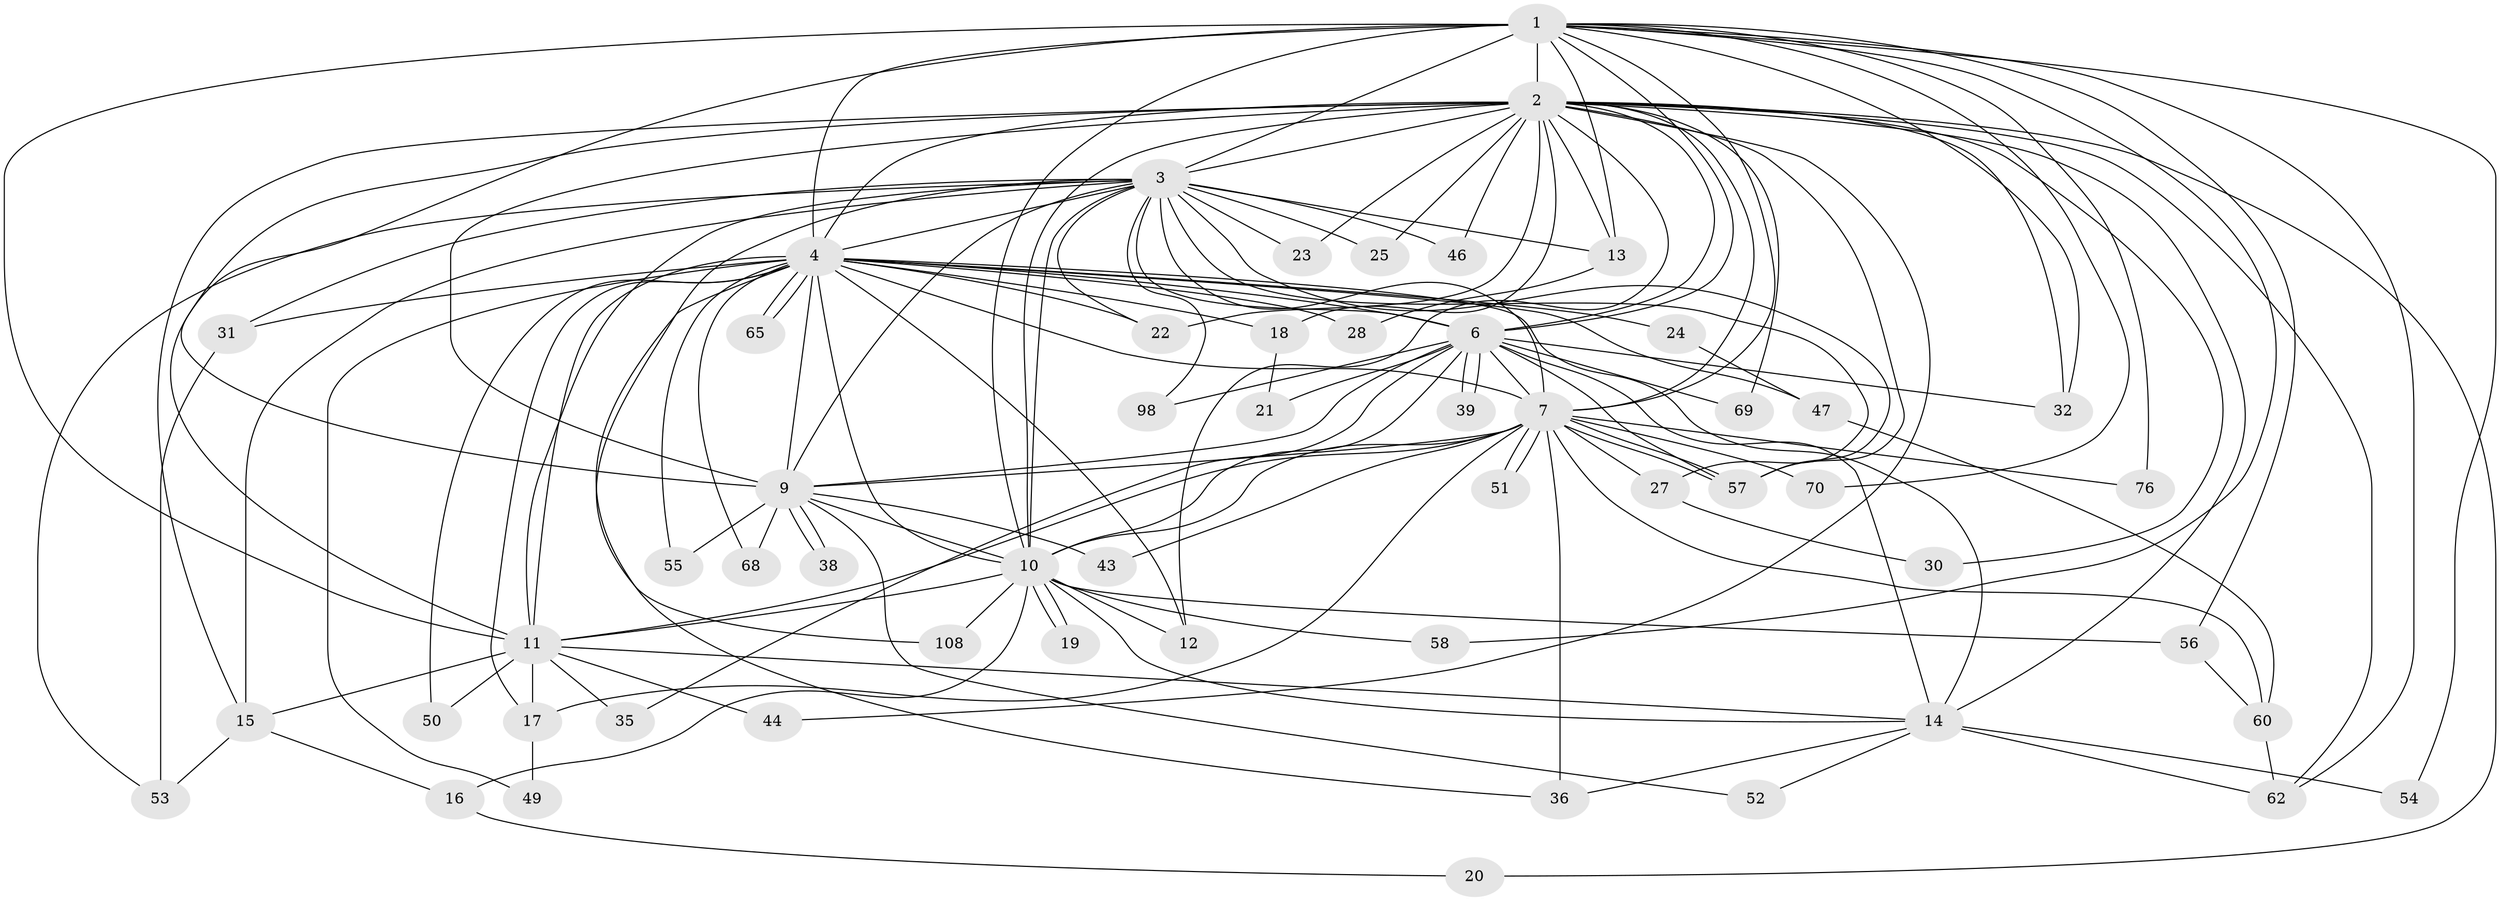 // original degree distribution, {21: 0.00909090909090909, 22: 0.01818181818181818, 29: 0.00909090909090909, 19: 0.00909090909090909, 26: 0.02727272727272727, 20: 0.00909090909090909, 16: 0.00909090909090909, 7: 0.02727272727272727, 3: 0.17272727272727273, 4: 0.09090909090909091, 5: 0.02727272727272727, 2: 0.5909090909090909}
// Generated by graph-tools (version 1.1) at 2025/14/03/09/25 04:14:00]
// undirected, 55 vertices, 142 edges
graph export_dot {
graph [start="1"]
  node [color=gray90,style=filled];
  1;
  2 [super="+8+63+92+102+37+48+66"];
  3 [super="+26"];
  4 [super="+5+33"];
  6;
  7;
  9;
  10 [super="+41"];
  11 [super="+29+34"];
  12;
  13;
  14 [super="+40+73"];
  15;
  16;
  17;
  18;
  19;
  20;
  21;
  22;
  23;
  24;
  25;
  27;
  28;
  30;
  31;
  32 [super="+59+105"];
  35;
  36 [super="+45"];
  38;
  39;
  43;
  44;
  46;
  47;
  49;
  50;
  51;
  52;
  53 [super="+61"];
  54;
  55;
  56;
  57 [super="+71"];
  58;
  60 [super="+106"];
  62 [super="+78"];
  65;
  68;
  69;
  70;
  76;
  98;
  108;
  1 -- 2 [weight=4];
  1 -- 3;
  1 -- 4 [weight=2];
  1 -- 6;
  1 -- 7;
  1 -- 9;
  1 -- 10 [weight=2];
  1 -- 13;
  1 -- 54;
  1 -- 56;
  1 -- 58;
  1 -- 70;
  1 -- 76;
  1 -- 11;
  1 -- 62;
  1 -- 32;
  2 -- 3 [weight=5];
  2 -- 4 [weight=8];
  2 -- 6 [weight=3];
  2 -- 7 [weight=5];
  2 -- 9 [weight=3];
  2 -- 10 [weight=3];
  2 -- 25;
  2 -- 32 [weight=2];
  2 -- 46;
  2 -- 13;
  2 -- 15;
  2 -- 18;
  2 -- 20;
  2 -- 23;
  2 -- 30 [weight=2];
  2 -- 44;
  2 -- 57;
  2 -- 11;
  2 -- 14 [weight=2];
  2 -- 69;
  2 -- 22;
  2 -- 62;
  2 -- 12;
  3 -- 4 [weight=4];
  3 -- 6;
  3 -- 7 [weight=2];
  3 -- 9;
  3 -- 10;
  3 -- 13;
  3 -- 15;
  3 -- 22;
  3 -- 23;
  3 -- 25;
  3 -- 27;
  3 -- 31;
  3 -- 46;
  3 -- 53;
  3 -- 98;
  3 -- 108;
  3 -- 57 [weight=2];
  3 -- 11;
  4 -- 6 [weight=3];
  4 -- 7 [weight=2];
  4 -- 9 [weight=2];
  4 -- 10 [weight=4];
  4 -- 12;
  4 -- 24 [weight=2];
  4 -- 31 [weight=2];
  4 -- 49;
  4 -- 55 [weight=2];
  4 -- 65;
  4 -- 65;
  4 -- 68 [weight=2];
  4 -- 11;
  4 -- 14;
  4 -- 17;
  4 -- 18;
  4 -- 22;
  4 -- 28;
  4 -- 36;
  4 -- 47;
  4 -- 50;
  6 -- 7;
  6 -- 9;
  6 -- 10;
  6 -- 21;
  6 -- 35;
  6 -- 39;
  6 -- 39;
  6 -- 69;
  6 -- 98;
  6 -- 57;
  6 -- 14;
  6 -- 32;
  7 -- 9;
  7 -- 10;
  7 -- 11;
  7 -- 17;
  7 -- 27;
  7 -- 36 [weight=2];
  7 -- 43;
  7 -- 51;
  7 -- 51;
  7 -- 57;
  7 -- 57;
  7 -- 70;
  7 -- 76;
  7 -- 60;
  9 -- 10;
  9 -- 38;
  9 -- 38;
  9 -- 43;
  9 -- 52;
  9 -- 55;
  9 -- 68;
  10 -- 12;
  10 -- 14;
  10 -- 16;
  10 -- 19;
  10 -- 19;
  10 -- 56;
  10 -- 58;
  10 -- 108;
  10 -- 11;
  11 -- 44;
  11 -- 50;
  11 -- 17;
  11 -- 15;
  11 -- 14;
  11 -- 35;
  13 -- 28;
  14 -- 54;
  14 -- 36;
  14 -- 52;
  14 -- 62;
  15 -- 16;
  15 -- 53;
  16 -- 20;
  17 -- 49;
  18 -- 21;
  24 -- 47;
  27 -- 30;
  31 -- 53;
  47 -- 60;
  56 -- 60;
  60 -- 62;
}
